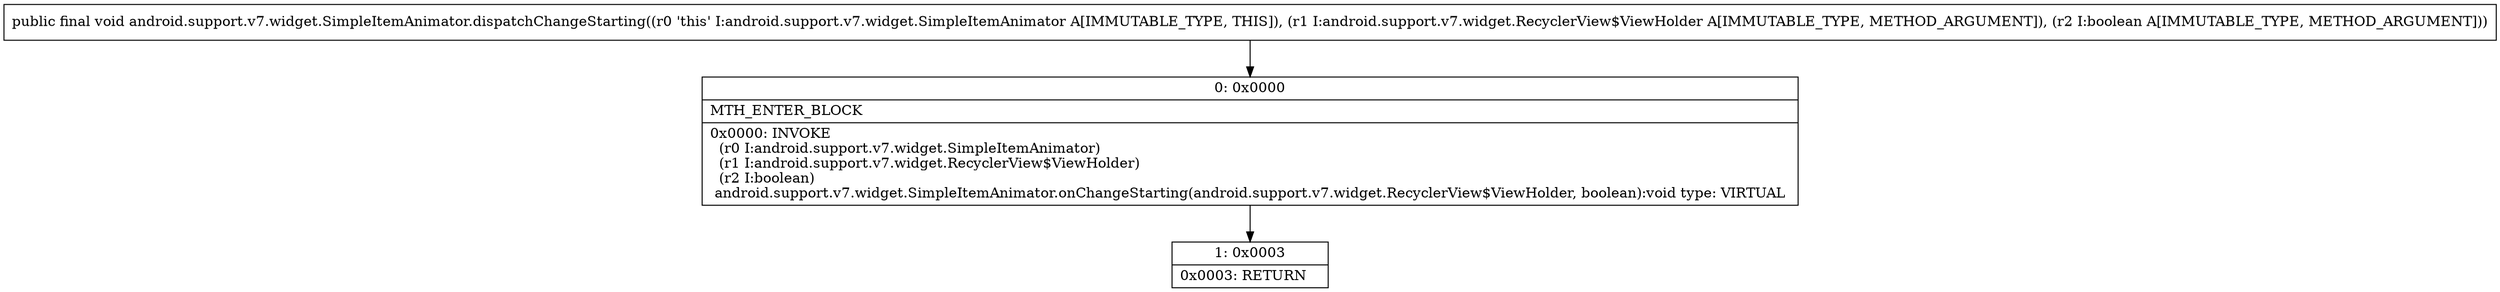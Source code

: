 digraph "CFG forandroid.support.v7.widget.SimpleItemAnimator.dispatchChangeStarting(Landroid\/support\/v7\/widget\/RecyclerView$ViewHolder;Z)V" {
Node_0 [shape=record,label="{0\:\ 0x0000|MTH_ENTER_BLOCK\l|0x0000: INVOKE  \l  (r0 I:android.support.v7.widget.SimpleItemAnimator)\l  (r1 I:android.support.v7.widget.RecyclerView$ViewHolder)\l  (r2 I:boolean)\l android.support.v7.widget.SimpleItemAnimator.onChangeStarting(android.support.v7.widget.RecyclerView$ViewHolder, boolean):void type: VIRTUAL \l}"];
Node_1 [shape=record,label="{1\:\ 0x0003|0x0003: RETURN   \l}"];
MethodNode[shape=record,label="{public final void android.support.v7.widget.SimpleItemAnimator.dispatchChangeStarting((r0 'this' I:android.support.v7.widget.SimpleItemAnimator A[IMMUTABLE_TYPE, THIS]), (r1 I:android.support.v7.widget.RecyclerView$ViewHolder A[IMMUTABLE_TYPE, METHOD_ARGUMENT]), (r2 I:boolean A[IMMUTABLE_TYPE, METHOD_ARGUMENT])) }"];
MethodNode -> Node_0;
Node_0 -> Node_1;
}

